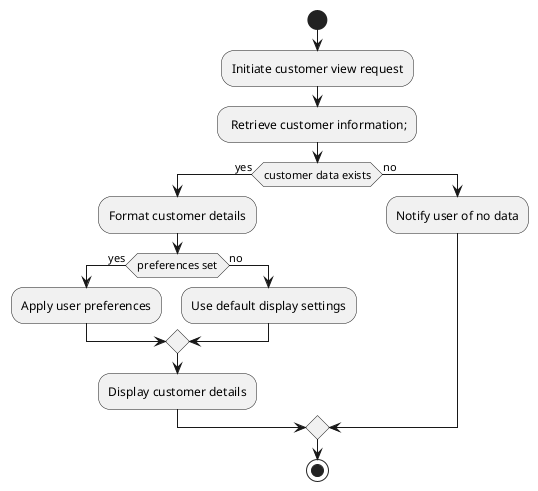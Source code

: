 @startuml "View customer"
|User|
start

:Initiate customer view request;
- Retrieve customer information;
if (customer data exists) then (yes)
  :Format customer details;
  if (preferences set) then (yes)
    :Apply user preferences;
  else (no)
    :Use default display settings;
  endif
  :Display customer details;
else (no)
  :Notify user of no data;
endif

stop
@enduml

